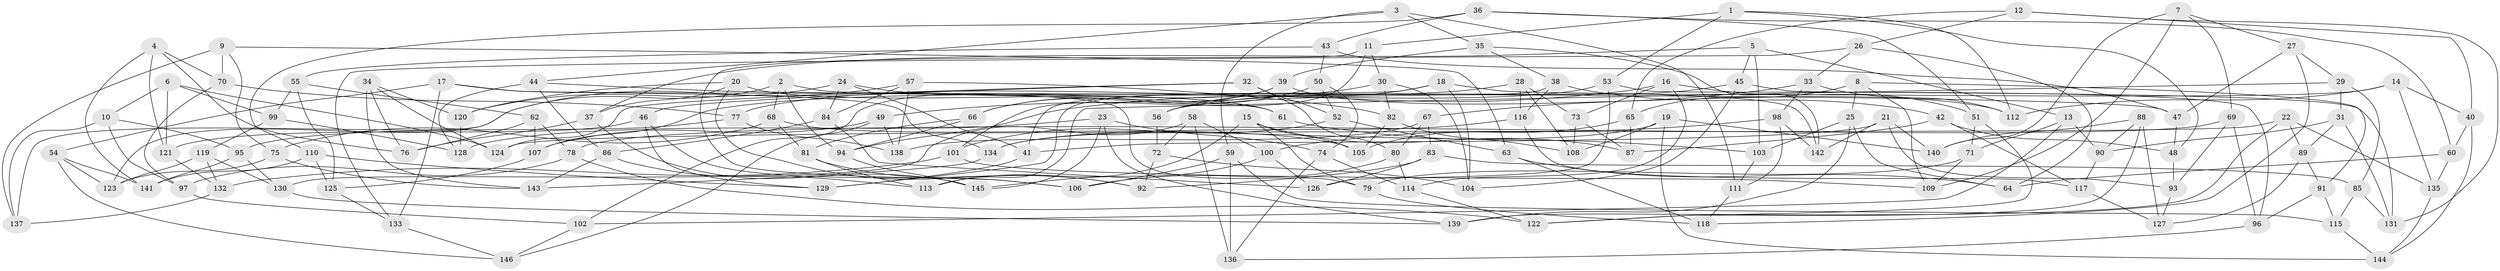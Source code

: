// coarse degree distribution, {4: 0.7647058823529411, 3: 0.0392156862745098, 5: 0.0784313725490196, 7: 0.029411764705882353, 8: 0.029411764705882353, 15: 0.00980392156862745, 6: 0.0196078431372549, 9: 0.0196078431372549, 12: 0.00980392156862745}
// Generated by graph-tools (version 1.1) at 2025/02/03/04/25 22:02:23]
// undirected, 146 vertices, 292 edges
graph export_dot {
graph [start="1"]
  node [color=gray90,style=filled];
  1;
  2;
  3;
  4;
  5;
  6;
  7;
  8;
  9;
  10;
  11;
  12;
  13;
  14;
  15;
  16;
  17;
  18;
  19;
  20;
  21;
  22;
  23;
  24;
  25;
  26;
  27;
  28;
  29;
  30;
  31;
  32;
  33;
  34;
  35;
  36;
  37;
  38;
  39;
  40;
  41;
  42;
  43;
  44;
  45;
  46;
  47;
  48;
  49;
  50;
  51;
  52;
  53;
  54;
  55;
  56;
  57;
  58;
  59;
  60;
  61;
  62;
  63;
  64;
  65;
  66;
  67;
  68;
  69;
  70;
  71;
  72;
  73;
  74;
  75;
  76;
  77;
  78;
  79;
  80;
  81;
  82;
  83;
  84;
  85;
  86;
  87;
  88;
  89;
  90;
  91;
  92;
  93;
  94;
  95;
  96;
  97;
  98;
  99;
  100;
  101;
  102;
  103;
  104;
  105;
  106;
  107;
  108;
  109;
  110;
  111;
  112;
  113;
  114;
  115;
  116;
  117;
  118;
  119;
  120;
  121;
  122;
  123;
  124;
  125;
  126;
  127;
  128;
  129;
  130;
  131;
  132;
  133;
  134;
  135;
  136;
  137;
  138;
  139;
  140;
  141;
  142;
  143;
  144;
  145;
  146;
  1 -- 112;
  1 -- 11;
  1 -- 53;
  1 -- 48;
  2 -- 123;
  2 -- 68;
  2 -- 94;
  2 -- 79;
  3 -- 111;
  3 -- 59;
  3 -- 35;
  3 -- 44;
  4 -- 76;
  4 -- 141;
  4 -- 121;
  4 -- 70;
  5 -- 37;
  5 -- 103;
  5 -- 45;
  5 -- 13;
  6 -- 121;
  6 -- 10;
  6 -- 99;
  6 -- 124;
  7 -- 109;
  7 -- 69;
  7 -- 140;
  7 -- 27;
  8 -- 25;
  8 -- 109;
  8 -- 65;
  8 -- 91;
  9 -- 70;
  9 -- 75;
  9 -- 137;
  9 -- 63;
  10 -- 137;
  10 -- 95;
  10 -- 97;
  11 -- 30;
  11 -- 101;
  11 -- 106;
  12 -- 26;
  12 -- 40;
  12 -- 131;
  12 -- 65;
  13 -- 71;
  13 -- 90;
  13 -- 102;
  14 -- 112;
  14 -- 56;
  14 -- 40;
  14 -- 135;
  15 -- 87;
  15 -- 113;
  15 -- 79;
  15 -- 105;
  16 -- 73;
  16 -- 51;
  16 -- 94;
  16 -- 114;
  17 -- 54;
  17 -- 134;
  17 -- 133;
  17 -- 47;
  18 -- 56;
  18 -- 142;
  18 -- 104;
  18 -- 41;
  19 -- 140;
  19 -- 144;
  19 -- 134;
  19 -- 108;
  20 -- 61;
  20 -- 92;
  20 -- 120;
  20 -- 37;
  21 -- 142;
  21 -- 140;
  21 -- 93;
  21 -- 41;
  22 -- 135;
  22 -- 139;
  22 -- 124;
  22 -- 89;
  23 -- 74;
  23 -- 145;
  23 -- 128;
  23 -- 139;
  24 -- 41;
  24 -- 84;
  24 -- 120;
  24 -- 61;
  25 -- 103;
  25 -- 139;
  25 -- 64;
  26 -- 133;
  26 -- 64;
  26 -- 33;
  27 -- 47;
  27 -- 29;
  27 -- 118;
  28 -- 107;
  28 -- 108;
  28 -- 73;
  28 -- 116;
  29 -- 31;
  29 -- 113;
  29 -- 85;
  30 -- 104;
  30 -- 82;
  30 -- 49;
  31 -- 89;
  31 -- 131;
  31 -- 90;
  32 -- 80;
  32 -- 52;
  32 -- 124;
  32 -- 46;
  33 -- 98;
  33 -- 112;
  33 -- 67;
  34 -- 120;
  34 -- 124;
  34 -- 143;
  34 -- 76;
  35 -- 39;
  35 -- 38;
  35 -- 142;
  36 -- 43;
  36 -- 110;
  36 -- 51;
  36 -- 60;
  37 -- 76;
  37 -- 145;
  38 -- 116;
  38 -- 129;
  38 -- 42;
  39 -- 66;
  39 -- 112;
  39 -- 102;
  40 -- 144;
  40 -- 60;
  41 -- 129;
  42 -- 87;
  42 -- 48;
  42 -- 117;
  43 -- 55;
  43 -- 50;
  43 -- 47;
  44 -- 61;
  44 -- 86;
  44 -- 128;
  45 -- 131;
  45 -- 104;
  45 -- 56;
  46 -- 129;
  46 -- 121;
  46 -- 106;
  47 -- 48;
  48 -- 93;
  49 -- 138;
  49 -- 107;
  49 -- 146;
  50 -- 74;
  50 -- 52;
  50 -- 66;
  51 -- 71;
  51 -- 122;
  52 -- 63;
  52 -- 101;
  53 -- 77;
  53 -- 126;
  53 -- 96;
  54 -- 123;
  54 -- 141;
  54 -- 146;
  55 -- 62;
  55 -- 125;
  55 -- 99;
  56 -- 72;
  57 -- 82;
  57 -- 84;
  57 -- 138;
  57 -- 137;
  58 -- 72;
  58 -- 130;
  58 -- 136;
  58 -- 100;
  59 -- 106;
  59 -- 136;
  59 -- 115;
  60 -- 135;
  60 -- 64;
  61 -- 103;
  62 -- 107;
  62 -- 76;
  62 -- 78;
  63 -- 118;
  63 -- 64;
  65 -- 105;
  65 -- 87;
  66 -- 81;
  66 -- 94;
  67 -- 80;
  67 -- 138;
  67 -- 83;
  68 -- 105;
  68 -- 81;
  68 -- 75;
  69 -- 78;
  69 -- 96;
  69 -- 93;
  70 -- 97;
  70 -- 77;
  71 -- 109;
  71 -- 79;
  72 -- 92;
  72 -- 104;
  73 -- 87;
  73 -- 108;
  74 -- 114;
  74 -- 136;
  75 -- 123;
  75 -- 143;
  77 -- 138;
  77 -- 95;
  78 -- 97;
  78 -- 122;
  79 -- 118;
  80 -- 106;
  80 -- 114;
  81 -- 113;
  81 -- 92;
  82 -- 108;
  82 -- 105;
  83 -- 92;
  83 -- 85;
  83 -- 126;
  84 -- 126;
  84 -- 86;
  85 -- 131;
  85 -- 115;
  86 -- 113;
  86 -- 143;
  88 -- 90;
  88 -- 140;
  88 -- 122;
  88 -- 127;
  89 -- 127;
  89 -- 91;
  90 -- 117;
  91 -- 115;
  91 -- 96;
  93 -- 127;
  94 -- 145;
  95 -- 130;
  95 -- 141;
  96 -- 136;
  97 -- 102;
  98 -- 111;
  98 -- 100;
  98 -- 142;
  99 -- 119;
  99 -- 128;
  100 -- 126;
  100 -- 145;
  101 -- 132;
  101 -- 109;
  102 -- 146;
  103 -- 111;
  107 -- 125;
  110 -- 125;
  110 -- 129;
  110 -- 141;
  111 -- 118;
  114 -- 122;
  115 -- 144;
  116 -- 134;
  116 -- 117;
  117 -- 127;
  119 -- 130;
  119 -- 123;
  119 -- 132;
  120 -- 128;
  121 -- 132;
  125 -- 133;
  130 -- 139;
  132 -- 137;
  133 -- 146;
  134 -- 143;
  135 -- 144;
}
